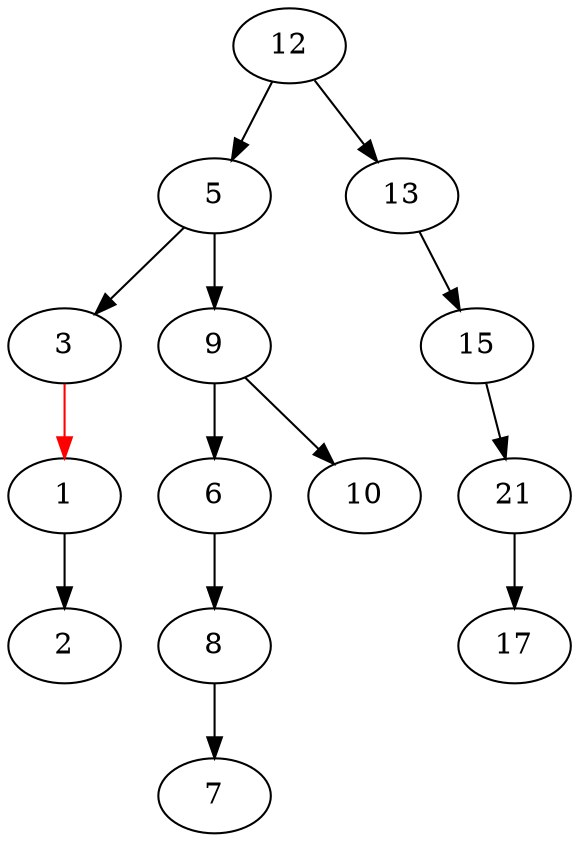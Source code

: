 digraph zjs{
12->5;
12->13;
5->3;
5->9;
3->1 [color="red"];
1->2;
9->6;
9->10;
6->8;
8->7;
13->15;
15->21;
21->17;
}
